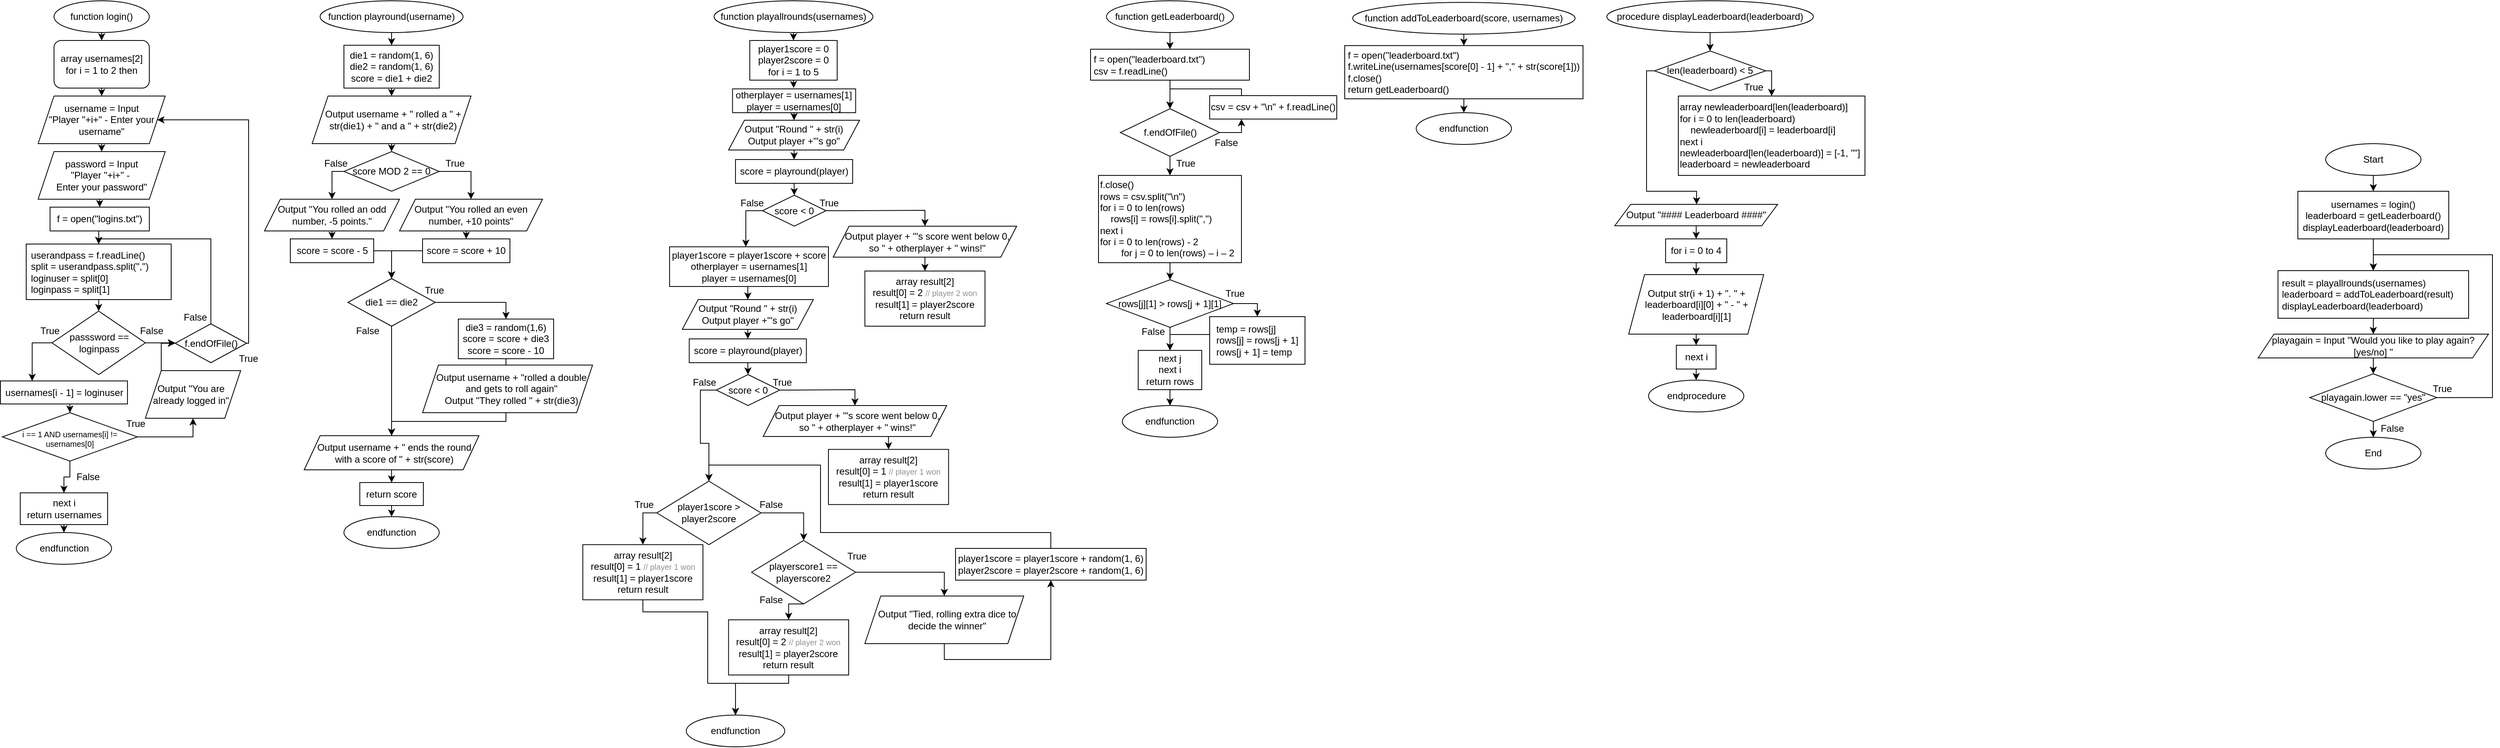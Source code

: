 <mxfile version="22.1.18" type="github">
  <diagram name="Page-1" id="g004UJIQQaxhIGtHMV1d">
    <mxGraphModel dx="472" dy="780" grid="1" gridSize="10" guides="1" tooltips="1" connect="1" arrows="1" fold="1" page="1" pageScale="1" pageWidth="3300" pageHeight="4681" background="none" math="0" shadow="0">
      <root>
        <mxCell id="0" />
        <mxCell id="1" parent="0" />
        <mxCell id="s0-FrGVsxFy7fqw6O0eB-6" style="edgeStyle=orthogonalEdgeStyle;rounded=0;orthogonalLoop=1;jettySize=auto;html=1;exitX=0.5;exitY=1;exitDx=0;exitDy=0;entryX=0.5;entryY=0;entryDx=0;entryDy=0;" parent="1" source="s0-FrGVsxFy7fqw6O0eB-1" target="s0-FrGVsxFy7fqw6O0eB-2" edge="1">
          <mxGeometry relative="1" as="geometry" />
        </mxCell>
        <mxCell id="s0-FrGVsxFy7fqw6O0eB-1" value="function login()" style="ellipse;whiteSpace=wrap;html=1;" parent="1" vertex="1">
          <mxGeometry x="75" y="10" width="120" height="40" as="geometry" />
        </mxCell>
        <mxCell id="s0-FrGVsxFy7fqw6O0eB-7" style="edgeStyle=orthogonalEdgeStyle;rounded=0;orthogonalLoop=1;jettySize=auto;html=1;exitX=0.5;exitY=1;exitDx=0;exitDy=0;entryX=0.5;entryY=0;entryDx=0;entryDy=0;" parent="1" source="s0-FrGVsxFy7fqw6O0eB-2" target="s0-FrGVsxFy7fqw6O0eB-3" edge="1">
          <mxGeometry relative="1" as="geometry" />
        </mxCell>
        <mxCell id="s0-FrGVsxFy7fqw6O0eB-2" value="array usernames[2]&lt;br&gt;for i = 1 to 2 then" style="rounded=1;whiteSpace=wrap;html=1;" parent="1" vertex="1">
          <mxGeometry x="75" y="60" width="120" height="60" as="geometry" />
        </mxCell>
        <mxCell id="s0-FrGVsxFy7fqw6O0eB-8" style="edgeStyle=orthogonalEdgeStyle;rounded=0;orthogonalLoop=1;jettySize=auto;html=1;exitX=0.5;exitY=1;exitDx=0;exitDy=0;entryX=0.5;entryY=0;entryDx=0;entryDy=0;" parent="1" source="s0-FrGVsxFy7fqw6O0eB-3" target="s0-FrGVsxFy7fqw6O0eB-4" edge="1">
          <mxGeometry relative="1" as="geometry" />
        </mxCell>
        <mxCell id="s0-FrGVsxFy7fqw6O0eB-3" value="username = Input&lt;br&gt;&quot;Player &quot;+i+&quot; - Enter your username&quot;" style="shape=parallelogram;perimeter=parallelogramPerimeter;whiteSpace=wrap;html=1;fixedSize=1;" parent="1" vertex="1">
          <mxGeometry x="55" y="130" width="160" height="60" as="geometry" />
        </mxCell>
        <mxCell id="s0-FrGVsxFy7fqw6O0eB-16" style="edgeStyle=orthogonalEdgeStyle;rounded=0;orthogonalLoop=1;jettySize=auto;html=1;exitX=0.5;exitY=1;exitDx=0;exitDy=0;entryX=0.5;entryY=0;entryDx=0;entryDy=0;" parent="1" source="s0-FrGVsxFy7fqw6O0eB-4" target="s0-FrGVsxFy7fqw6O0eB-10" edge="1">
          <mxGeometry relative="1" as="geometry" />
        </mxCell>
        <mxCell id="s0-FrGVsxFy7fqw6O0eB-4" value="password = Input&lt;br&gt;&quot;Player &quot;+i+&quot; -&amp;nbsp;&lt;br&gt;Enter your password&quot;" style="shape=parallelogram;perimeter=parallelogramPerimeter;whiteSpace=wrap;html=1;fixedSize=1;" parent="1" vertex="1">
          <mxGeometry x="55" y="200" width="160" height="60" as="geometry" />
        </mxCell>
        <mxCell id="78vkhbJ-sMVRB2ae3W5f-64" style="edgeStyle=orthogonalEdgeStyle;rounded=0;orthogonalLoop=1;jettySize=auto;html=1;exitX=0.5;exitY=1;exitDx=0;exitDy=0;entryX=0.5;entryY=0;entryDx=0;entryDy=0;" parent="1" source="s0-FrGVsxFy7fqw6O0eB-10" target="78vkhbJ-sMVRB2ae3W5f-61" edge="1">
          <mxGeometry relative="1" as="geometry" />
        </mxCell>
        <mxCell id="s0-FrGVsxFy7fqw6O0eB-10" value="&lt;div style=&quot;direction: ltr;&quot;&gt;&lt;span style=&quot;background-color: initial;&quot;&gt;f = open(&quot;logins.txt&quot;)&lt;/span&gt;&lt;/div&gt;" style="rounded=0;whiteSpace=wrap;html=1;align=center;" parent="1" vertex="1">
          <mxGeometry x="70" y="270" width="125" height="30" as="geometry" />
        </mxCell>
        <mxCell id="s0-FrGVsxFy7fqw6O0eB-19" style="edgeStyle=orthogonalEdgeStyle;rounded=0;orthogonalLoop=1;jettySize=auto;html=1;exitX=0.5;exitY=1;exitDx=0;exitDy=0;entryX=0.5;entryY=0;entryDx=0;entryDy=0;" parent="1" source="s0-FrGVsxFy7fqw6O0eB-13" target="s0-FrGVsxFy7fqw6O0eB-18" edge="1">
          <mxGeometry relative="1" as="geometry" />
        </mxCell>
        <mxCell id="s0-FrGVsxFy7fqw6O0eB-13" value="next i&lt;br&gt;return usernames" style="rounded=0;whiteSpace=wrap;html=1;" parent="1" vertex="1">
          <mxGeometry x="32.5" y="630" width="110" height="40" as="geometry" />
        </mxCell>
        <mxCell id="s0-FrGVsxFy7fqw6O0eB-18" value="endfunction" style="ellipse;whiteSpace=wrap;html=1;" parent="1" vertex="1">
          <mxGeometry x="27.5" y="680" width="120" height="40" as="geometry" />
        </mxCell>
        <mxCell id="s0-FrGVsxFy7fqw6O0eB-94" style="edgeStyle=orthogonalEdgeStyle;rounded=0;orthogonalLoop=1;jettySize=auto;html=1;exitX=0.5;exitY=1;exitDx=0;exitDy=0;entryX=0.5;entryY=0;entryDx=0;entryDy=0;" parent="1" source="s0-FrGVsxFy7fqw6O0eB-75" target="s0-FrGVsxFy7fqw6O0eB-93" edge="1">
          <mxGeometry relative="1" as="geometry" />
        </mxCell>
        <mxCell id="s0-FrGVsxFy7fqw6O0eB-75" value="function playround(username)" style="ellipse;whiteSpace=wrap;html=1;" parent="1" vertex="1">
          <mxGeometry x="410" y="10" width="180" height="40" as="geometry" />
        </mxCell>
        <mxCell id="s0-FrGVsxFy7fqw6O0eB-76" style="edgeStyle=orthogonalEdgeStyle;rounded=0;orthogonalLoop=1;jettySize=auto;html=1;exitX=0.5;exitY=1;exitDx=0;exitDy=0;entryX=0.5;entryY=0;entryDx=0;entryDy=0;" parent="1" edge="1">
          <mxGeometry relative="1" as="geometry">
            <mxPoint x="495" y="120" as="sourcePoint" />
          </mxGeometry>
        </mxCell>
        <mxCell id="s0-FrGVsxFy7fqw6O0eB-78" style="edgeStyle=orthogonalEdgeStyle;rounded=0;orthogonalLoop=1;jettySize=auto;html=1;exitX=0.5;exitY=1;exitDx=0;exitDy=0;entryX=0.5;entryY=0;entryDx=0;entryDy=0;" parent="1" edge="1">
          <mxGeometry relative="1" as="geometry">
            <mxPoint x="495" y="190" as="sourcePoint" />
          </mxGeometry>
        </mxCell>
        <mxCell id="s0-FrGVsxFy7fqw6O0eB-80" style="edgeStyle=orthogonalEdgeStyle;rounded=0;orthogonalLoop=1;jettySize=auto;html=1;exitX=0.5;exitY=1;exitDx=0;exitDy=0;entryX=0.5;entryY=0;entryDx=0;entryDy=0;" parent="1" edge="1">
          <mxGeometry relative="1" as="geometry">
            <mxPoint x="495" y="260.0" as="sourcePoint" />
          </mxGeometry>
        </mxCell>
        <mxCell id="s0-FrGVsxFy7fqw6O0eB-82" style="edgeStyle=orthogonalEdgeStyle;rounded=0;orthogonalLoop=1;jettySize=auto;html=1;exitX=0.5;exitY=1;exitDx=0;exitDy=0;entryX=0.5;entryY=0;entryDx=0;entryDy=0;" parent="1" edge="1">
          <mxGeometry relative="1" as="geometry">
            <mxPoint x="520" y="430" as="sourcePoint" />
          </mxGeometry>
        </mxCell>
        <mxCell id="s0-FrGVsxFy7fqw6O0eB-86" value="endfunction" style="ellipse;whiteSpace=wrap;html=1;" parent="1" vertex="1">
          <mxGeometry x="440" y="660" width="120" height="40" as="geometry" />
        </mxCell>
        <mxCell id="s0-FrGVsxFy7fqw6O0eB-87" style="edgeStyle=orthogonalEdgeStyle;rounded=0;orthogonalLoop=1;jettySize=auto;html=1;exitX=0.5;exitY=1;exitDx=0;exitDy=0;entryX=0.5;entryY=0;entryDx=0;entryDy=0;" parent="1" edge="1">
          <mxGeometry relative="1" as="geometry">
            <mxPoint x="500" y="521" as="sourcePoint" />
          </mxGeometry>
        </mxCell>
        <mxCell id="s0-FrGVsxFy7fqw6O0eB-100" style="edgeStyle=orthogonalEdgeStyle;rounded=0;orthogonalLoop=1;jettySize=auto;html=1;exitX=0.5;exitY=1;exitDx=0;exitDy=0;entryX=0.5;entryY=0;entryDx=0;entryDy=0;" parent="1" source="s0-FrGVsxFy7fqw6O0eB-93" target="s0-FrGVsxFy7fqw6O0eB-99" edge="1">
          <mxGeometry relative="1" as="geometry" />
        </mxCell>
        <mxCell id="s0-FrGVsxFy7fqw6O0eB-93" value="die1 = random(1, 6)&lt;br&gt;die2 = random(1, 6)&lt;br&gt;score = die1 + die2" style="rounded=0;whiteSpace=wrap;html=1;" parent="1" vertex="1">
          <mxGeometry x="440" y="66" width="120" height="54" as="geometry" />
        </mxCell>
        <mxCell id="r9h290XiwTlBdOwyKTtP-5" style="edgeStyle=orthogonalEdgeStyle;rounded=0;orthogonalLoop=1;jettySize=auto;html=1;exitX=0.5;exitY=1;exitDx=0;exitDy=0;entryX=0.5;entryY=0;entryDx=0;entryDy=0;" parent="1" source="s0-FrGVsxFy7fqw6O0eB-99" target="r9h290XiwTlBdOwyKTtP-4" edge="1">
          <mxGeometry relative="1" as="geometry" />
        </mxCell>
        <mxCell id="s0-FrGVsxFy7fqw6O0eB-99" value="Output username + &quot; rolled a &quot; + str(die1) + &quot; and a &quot; + str(die2)" style="shape=parallelogram;perimeter=parallelogramPerimeter;whiteSpace=wrap;html=1;fixedSize=1;spacingLeft=4;" parent="1" vertex="1">
          <mxGeometry x="400" y="130" width="200" height="60" as="geometry" />
        </mxCell>
        <mxCell id="UmY-T-YCu10hwhHj5TCJ-3" style="edgeStyle=orthogonalEdgeStyle;rounded=0;orthogonalLoop=1;jettySize=auto;html=1;exitX=1;exitY=0.5;exitDx=0;exitDy=0;entryX=0.5;entryY=0;entryDx=0;entryDy=0;" parent="1" source="s0-FrGVsxFy7fqw6O0eB-110" target="s0-FrGVsxFy7fqw6O0eB-112" edge="1">
          <mxGeometry relative="1" as="geometry" />
        </mxCell>
        <mxCell id="r9h290XiwTlBdOwyKTtP-34" style="edgeStyle=orthogonalEdgeStyle;rounded=0;orthogonalLoop=1;jettySize=auto;html=1;exitX=0.5;exitY=1;exitDx=0;exitDy=0;" parent="1" source="s0-FrGVsxFy7fqw6O0eB-110" target="r9h290XiwTlBdOwyKTtP-31" edge="1">
          <mxGeometry relative="1" as="geometry" />
        </mxCell>
        <mxCell id="s0-FrGVsxFy7fqw6O0eB-110" value="die1 == die2" style="rhombus;whiteSpace=wrap;html=1;" parent="1" vertex="1">
          <mxGeometry x="445" y="360" width="110" height="60" as="geometry" />
        </mxCell>
        <mxCell id="UmY-T-YCu10hwhHj5TCJ-2" style="edgeStyle=orthogonalEdgeStyle;rounded=0;orthogonalLoop=1;jettySize=auto;html=1;exitX=0.5;exitY=1;exitDx=0;exitDy=0;" parent="1" source="s0-FrGVsxFy7fqw6O0eB-112" target="UmY-T-YCu10hwhHj5TCJ-1" edge="1">
          <mxGeometry relative="1" as="geometry" />
        </mxCell>
        <mxCell id="s0-FrGVsxFy7fqw6O0eB-112" value="die3 = random(1,6)&lt;br&gt;score = score + die3&lt;br&gt;score = score - 10" style="rounded=0;whiteSpace=wrap;html=1;" parent="1" vertex="1">
          <mxGeometry x="584" y="411" width="120" height="50" as="geometry" />
        </mxCell>
        <mxCell id="r9h290XiwTlBdOwyKTtP-32" style="edgeStyle=orthogonalEdgeStyle;rounded=0;orthogonalLoop=1;jettySize=auto;html=1;exitX=0.5;exitY=1;exitDx=0;exitDy=0;entryX=0.5;entryY=0;entryDx=0;entryDy=0;" parent="1" source="UmY-T-YCu10hwhHj5TCJ-1" target="r9h290XiwTlBdOwyKTtP-31" edge="1">
          <mxGeometry relative="1" as="geometry">
            <Array as="points">
              <mxPoint x="644" y="540" />
              <mxPoint x="500" y="540" />
            </Array>
          </mxGeometry>
        </mxCell>
        <mxCell id="UmY-T-YCu10hwhHj5TCJ-1" value="Output username + &quot;rolled a double and gets to roll again&quot;&lt;br&gt;Output &quot;They rolled &quot; + str(die3)" style="shape=parallelogram;perimeter=parallelogramPerimeter;whiteSpace=wrap;html=1;fixedSize=1;size=20;spacingLeft=10;direction=east;" parent="1" vertex="1">
          <mxGeometry x="539" y="469" width="214" height="60" as="geometry" />
        </mxCell>
        <mxCell id="r9h290XiwTlBdOwyKTtP-1" value="True" style="text;html=1;strokeColor=none;fillColor=none;align=center;verticalAlign=middle;whiteSpace=wrap;rounded=0;" parent="1" vertex="1">
          <mxGeometry x="524" y="360" width="60" height="30" as="geometry" />
        </mxCell>
        <mxCell id="r9h290XiwTlBdOwyKTtP-8" style="edgeStyle=orthogonalEdgeStyle;rounded=0;orthogonalLoop=1;jettySize=auto;html=1;exitX=0;exitY=0.5;exitDx=0;exitDy=0;entryX=0.5;entryY=0;entryDx=0;entryDy=0;" parent="1" source="r9h290XiwTlBdOwyKTtP-4" target="r9h290XiwTlBdOwyKTtP-7" edge="1">
          <mxGeometry relative="1" as="geometry" />
        </mxCell>
        <mxCell id="r9h290XiwTlBdOwyKTtP-11" style="edgeStyle=orthogonalEdgeStyle;rounded=0;orthogonalLoop=1;jettySize=auto;html=1;exitX=1;exitY=0.5;exitDx=0;exitDy=0;" parent="1" source="r9h290XiwTlBdOwyKTtP-4" target="r9h290XiwTlBdOwyKTtP-10" edge="1">
          <mxGeometry relative="1" as="geometry" />
        </mxCell>
        <mxCell id="r9h290XiwTlBdOwyKTtP-4" value="score MOD 2 == 0" style="rhombus;whiteSpace=wrap;html=1;" parent="1" vertex="1">
          <mxGeometry x="440" y="200" width="120" height="50" as="geometry" />
        </mxCell>
        <mxCell id="r9h290XiwTlBdOwyKTtP-15" style="edgeStyle=orthogonalEdgeStyle;rounded=0;orthogonalLoop=1;jettySize=auto;html=1;exitX=0.5;exitY=1;exitDx=0;exitDy=0;entryX=0.5;entryY=0;entryDx=0;entryDy=0;" parent="1" source="r9h290XiwTlBdOwyKTtP-7" target="r9h290XiwTlBdOwyKTtP-14" edge="1">
          <mxGeometry relative="1" as="geometry" />
        </mxCell>
        <mxCell id="r9h290XiwTlBdOwyKTtP-7" value="Output &quot;You rolled an odd number, -5 points.&quot;" style="shape=parallelogram;perimeter=parallelogramPerimeter;whiteSpace=wrap;html=1;fixedSize=1;" parent="1" vertex="1">
          <mxGeometry x="340" y="260" width="170" height="40" as="geometry" />
        </mxCell>
        <mxCell id="r9h290XiwTlBdOwyKTtP-9" value="False" style="text;html=1;strokeColor=none;fillColor=none;align=center;verticalAlign=middle;whiteSpace=wrap;rounded=0;" parent="1" vertex="1">
          <mxGeometry x="400" y="200" width="60" height="30" as="geometry" />
        </mxCell>
        <mxCell id="r9h290XiwTlBdOwyKTtP-17" style="edgeStyle=orthogonalEdgeStyle;rounded=0;orthogonalLoop=1;jettySize=auto;html=1;exitX=0.5;exitY=1;exitDx=0;exitDy=0;entryX=0.5;entryY=0;entryDx=0;entryDy=0;" parent="1" source="r9h290XiwTlBdOwyKTtP-10" target="r9h290XiwTlBdOwyKTtP-16" edge="1">
          <mxGeometry relative="1" as="geometry" />
        </mxCell>
        <mxCell id="r9h290XiwTlBdOwyKTtP-10" value="Output &quot;You rolled an even number, +10 points&quot;" style="shape=parallelogram;perimeter=parallelogramPerimeter;whiteSpace=wrap;html=1;fixedSize=1;" parent="1" vertex="1">
          <mxGeometry x="510" y="260" width="180" height="40" as="geometry" />
        </mxCell>
        <mxCell id="r9h290XiwTlBdOwyKTtP-13" value="True" style="text;html=1;strokeColor=none;fillColor=none;align=center;verticalAlign=middle;whiteSpace=wrap;rounded=0;" parent="1" vertex="1">
          <mxGeometry x="550" y="200" width="60" height="30" as="geometry" />
        </mxCell>
        <mxCell id="r9h290XiwTlBdOwyKTtP-20" style="edgeStyle=orthogonalEdgeStyle;rounded=0;orthogonalLoop=1;jettySize=auto;html=1;exitX=1;exitY=0.5;exitDx=0;exitDy=0;entryX=0.5;entryY=0;entryDx=0;entryDy=0;" parent="1" source="r9h290XiwTlBdOwyKTtP-14" target="s0-FrGVsxFy7fqw6O0eB-110" edge="1">
          <mxGeometry relative="1" as="geometry" />
        </mxCell>
        <mxCell id="r9h290XiwTlBdOwyKTtP-14" value="score = score - 5" style="rounded=0;whiteSpace=wrap;html=1;" parent="1" vertex="1">
          <mxGeometry x="372.5" y="310" width="105" height="30" as="geometry" />
        </mxCell>
        <mxCell id="r9h290XiwTlBdOwyKTtP-21" style="edgeStyle=orthogonalEdgeStyle;rounded=0;orthogonalLoop=1;jettySize=auto;html=1;exitX=0;exitY=0.5;exitDx=0;exitDy=0;entryX=0.5;entryY=0;entryDx=0;entryDy=0;" parent="1" source="r9h290XiwTlBdOwyKTtP-16" target="s0-FrGVsxFy7fqw6O0eB-110" edge="1">
          <mxGeometry relative="1" as="geometry" />
        </mxCell>
        <mxCell id="r9h290XiwTlBdOwyKTtP-16" value="score = score + 10" style="rounded=0;whiteSpace=wrap;html=1;" parent="1" vertex="1">
          <mxGeometry x="539" y="310" width="110" height="30" as="geometry" />
        </mxCell>
        <mxCell id="r9h290XiwTlBdOwyKTtP-29" value="False" style="text;html=1;strokeColor=none;fillColor=none;align=center;verticalAlign=middle;whiteSpace=wrap;rounded=0;" parent="1" vertex="1">
          <mxGeometry x="440" y="411" width="60" height="30" as="geometry" />
        </mxCell>
        <mxCell id="r9h290XiwTlBdOwyKTtP-38" style="edgeStyle=orthogonalEdgeStyle;rounded=0;orthogonalLoop=1;jettySize=auto;html=1;exitX=0.5;exitY=1;exitDx=0;exitDy=0;entryX=0.5;entryY=0;entryDx=0;entryDy=0;" parent="1" source="r9h290XiwTlBdOwyKTtP-31" target="r9h290XiwTlBdOwyKTtP-37" edge="1">
          <mxGeometry relative="1" as="geometry" />
        </mxCell>
        <mxCell id="r9h290XiwTlBdOwyKTtP-31" value="Output username + &quot; ends the round with a score of &quot; + str(score)" style="shape=parallelogram;perimeter=parallelogramPerimeter;whiteSpace=wrap;html=1;fixedSize=1;spacingLeft=7;" parent="1" vertex="1">
          <mxGeometry x="390" y="558" width="220" height="43" as="geometry" />
        </mxCell>
        <mxCell id="r9h290XiwTlBdOwyKTtP-40" style="edgeStyle=orthogonalEdgeStyle;rounded=0;orthogonalLoop=1;jettySize=auto;html=1;exitX=0.5;exitY=1;exitDx=0;exitDy=0;entryX=0.5;entryY=0;entryDx=0;entryDy=0;" parent="1" source="r9h290XiwTlBdOwyKTtP-37" target="s0-FrGVsxFy7fqw6O0eB-86" edge="1">
          <mxGeometry relative="1" as="geometry" />
        </mxCell>
        <mxCell id="r9h290XiwTlBdOwyKTtP-37" value="return score" style="rounded=0;whiteSpace=wrap;html=1;" parent="1" vertex="1">
          <mxGeometry x="460" y="617" width="80" height="29" as="geometry" />
        </mxCell>
        <mxCell id="r9h290XiwTlBdOwyKTtP-74" style="edgeStyle=orthogonalEdgeStyle;rounded=0;orthogonalLoop=1;jettySize=auto;html=1;exitX=0.5;exitY=1;exitDx=0;exitDy=0;entryX=0.5;entryY=0;entryDx=0;entryDy=0;" parent="1" source="r9h290XiwTlBdOwyKTtP-75" target="r9h290XiwTlBdOwyKTtP-78" edge="1">
          <mxGeometry relative="1" as="geometry" />
        </mxCell>
        <mxCell id="r9h290XiwTlBdOwyKTtP-75" value="function playallrounds(usernames)" style="ellipse;whiteSpace=wrap;html=1;" parent="1" vertex="1">
          <mxGeometry x="906" y="10" width="200" height="40" as="geometry" />
        </mxCell>
        <mxCell id="r9h290XiwTlBdOwyKTtP-76" value="endfunction" style="ellipse;whiteSpace=wrap;html=1;" parent="1" vertex="1">
          <mxGeometry x="871" y="910" width="124" height="40" as="geometry" />
        </mxCell>
        <mxCell id="78vkhbJ-sMVRB2ae3W5f-19" style="edgeStyle=orthogonalEdgeStyle;rounded=0;orthogonalLoop=1;jettySize=auto;html=1;exitX=0.5;exitY=1;exitDx=0;exitDy=0;entryX=0.5;entryY=0;entryDx=0;entryDy=0;" parent="1" target="r9h290XiwTlBdOwyKTtP-107" edge="1">
          <mxGeometry relative="1" as="geometry">
            <mxPoint x="1007" y="121" as="sourcePoint" />
          </mxGeometry>
        </mxCell>
        <mxCell id="78vkhbJ-sMVRB2ae3W5f-24" style="edgeStyle=orthogonalEdgeStyle;rounded=0;orthogonalLoop=1;jettySize=auto;html=1;exitX=0.5;exitY=1;exitDx=0;exitDy=0;" parent="1" source="r9h290XiwTlBdOwyKTtP-78" edge="1">
          <mxGeometry relative="1" as="geometry">
            <mxPoint x="1006.286" y="120" as="targetPoint" />
          </mxGeometry>
        </mxCell>
        <mxCell id="r9h290XiwTlBdOwyKTtP-78" value="player1score = 0&lt;br&gt;player2score = 0&lt;br&gt;for i = 1 to 5" style="rounded=0;whiteSpace=wrap;html=1;" parent="1" vertex="1">
          <mxGeometry x="951" y="60" width="110" height="50" as="geometry" />
        </mxCell>
        <mxCell id="78vkhbJ-sMVRB2ae3W5f-21" style="edgeStyle=orthogonalEdgeStyle;rounded=0;orthogonalLoop=1;jettySize=auto;html=1;exitX=0.5;exitY=1;exitDx=0;exitDy=0;entryX=0.5;entryY=0;entryDx=0;entryDy=0;" parent="1" source="r9h290XiwTlBdOwyKTtP-107" target="1FAdmpcxAp6S6UBNTNhx-4" edge="1">
          <mxGeometry relative="1" as="geometry" />
        </mxCell>
        <mxCell id="r9h290XiwTlBdOwyKTtP-107" value="otherplayer = usernames[1]&lt;br&gt;player = usernames[0]" style="rounded=0;whiteSpace=wrap;html=1;align=center;" parent="1" vertex="1">
          <mxGeometry x="929.25" y="121" width="155" height="30" as="geometry" />
        </mxCell>
        <mxCell id="78vkhbJ-sMVRB2ae3W5f-22" style="edgeStyle=orthogonalEdgeStyle;rounded=0;orthogonalLoop=1;jettySize=auto;html=1;exitX=0.5;exitY=1;exitDx=0;exitDy=0;entryX=0.5;entryY=0;entryDx=0;entryDy=0;" parent="1" source="1FAdmpcxAp6S6UBNTNhx-4" target="1FAdmpcxAp6S6UBNTNhx-6" edge="1">
          <mxGeometry relative="1" as="geometry" />
        </mxCell>
        <mxCell id="1FAdmpcxAp6S6UBNTNhx-4" value="Output &quot;Round &quot; + str(i)&lt;br&gt;Output player +&quot;&#39;s go&quot;" style="shape=parallelogram;perimeter=parallelogramPerimeter;whiteSpace=wrap;html=1;fixedSize=1;rounded=0;" parent="1" vertex="1">
          <mxGeometry x="924.25" y="160.5" width="165" height="37.5" as="geometry" />
        </mxCell>
        <mxCell id="78vkhbJ-sMVRB2ae3W5f-13" style="edgeStyle=orthogonalEdgeStyle;rounded=0;orthogonalLoop=1;jettySize=auto;html=1;exitX=0.5;exitY=1;exitDx=0;exitDy=0;entryX=0.5;entryY=0;entryDx=0;entryDy=0;" parent="1" source="1FAdmpcxAp6S6UBNTNhx-6" target="78vkhbJ-sMVRB2ae3W5f-12" edge="1">
          <mxGeometry relative="1" as="geometry" />
        </mxCell>
        <mxCell id="1FAdmpcxAp6S6UBNTNhx-6" value="score = playround(player)" style="whiteSpace=wrap;html=1;rounded=0;" parent="1" vertex="1">
          <mxGeometry x="933" y="210" width="147.5" height="30" as="geometry" />
        </mxCell>
        <mxCell id="78vkhbJ-sMVRB2ae3W5f-15" style="edgeStyle=orthogonalEdgeStyle;rounded=0;orthogonalLoop=1;jettySize=auto;html=1;exitX=1;exitY=0.5;exitDx=0;exitDy=0;entryX=0.5;entryY=0;entryDx=0;entryDy=0;" parent="1" source="78vkhbJ-sMVRB2ae3W5f-12" target="78vkhbJ-sMVRB2ae3W5f-14" edge="1">
          <mxGeometry relative="1" as="geometry" />
        </mxCell>
        <mxCell id="78vkhbJ-sMVRB2ae3W5f-42" style="edgeStyle=orthogonalEdgeStyle;rounded=0;orthogonalLoop=1;jettySize=auto;html=1;exitX=0;exitY=0.5;exitDx=0;exitDy=0;" parent="1" source="78vkhbJ-sMVRB2ae3W5f-12" target="78vkhbJ-sMVRB2ae3W5f-30" edge="1">
          <mxGeometry relative="1" as="geometry">
            <Array as="points">
              <mxPoint x="946" y="275" />
            </Array>
          </mxGeometry>
        </mxCell>
        <mxCell id="78vkhbJ-sMVRB2ae3W5f-12" value="score &amp;lt; 0" style="rhombus;whiteSpace=wrap;html=1;" parent="1" vertex="1">
          <mxGeometry x="967" y="255" width="80" height="39" as="geometry" />
        </mxCell>
        <mxCell id="78vkhbJ-sMVRB2ae3W5f-25" style="edgeStyle=orthogonalEdgeStyle;rounded=0;orthogonalLoop=1;jettySize=auto;html=1;exitX=0.5;exitY=1;exitDx=0;exitDy=0;entryX=0.5;entryY=0;entryDx=0;entryDy=0;" parent="1" source="78vkhbJ-sMVRB2ae3W5f-14" target="78vkhbJ-sMVRB2ae3W5f-16" edge="1">
          <mxGeometry relative="1" as="geometry" />
        </mxCell>
        <mxCell id="78vkhbJ-sMVRB2ae3W5f-14" value="Output player + &quot;&#39;s score went below 0, so &quot; + otherplayer + &quot; wins!&quot;" style="shape=parallelogram;perimeter=parallelogramPerimeter;whiteSpace=wrap;html=1;fixedSize=1;spacingLeft=6;" parent="1" vertex="1">
          <mxGeometry x="1056" y="294" width="231" height="39" as="geometry" />
        </mxCell>
        <mxCell id="78vkhbJ-sMVRB2ae3W5f-16" value="array result[2]&lt;br&gt;result[0] = 2 &lt;font color=&quot;#919191&quot; style=&quot;font-size: 10px;&quot;&gt;// player 2 won&lt;/font&gt;&lt;br&gt;result[1] = player2score&lt;br&gt;return result" style="rounded=0;whiteSpace=wrap;html=1;" parent="1" vertex="1">
          <mxGeometry x="1095.87" y="350.5" width="151.25" height="69.5" as="geometry" />
        </mxCell>
        <mxCell id="78vkhbJ-sMVRB2ae3W5f-26" value="True" style="text;html=1;strokeColor=none;fillColor=none;align=center;verticalAlign=middle;whiteSpace=wrap;rounded=0;" parent="1" vertex="1">
          <mxGeometry x="1020.5" y="250" width="60" height="30" as="geometry" />
        </mxCell>
        <mxCell id="78vkhbJ-sMVRB2ae3W5f-27" value="False" style="text;html=1;strokeColor=none;fillColor=none;align=center;verticalAlign=middle;whiteSpace=wrap;rounded=0;" parent="1" vertex="1">
          <mxGeometry x="924.25" y="250" width="60" height="30" as="geometry" />
        </mxCell>
        <mxCell id="78vkhbJ-sMVRB2ae3W5f-28" style="edgeStyle=orthogonalEdgeStyle;rounded=0;orthogonalLoop=1;jettySize=auto;html=1;exitX=0.5;exitY=1;exitDx=0;exitDy=0;entryX=0.5;entryY=0;entryDx=0;entryDy=0;" parent="1" target="78vkhbJ-sMVRB2ae3W5f-30" edge="1">
          <mxGeometry relative="1" as="geometry">
            <mxPoint x="948.75" y="347" as="sourcePoint" />
          </mxGeometry>
        </mxCell>
        <mxCell id="78vkhbJ-sMVRB2ae3W5f-29" style="edgeStyle=orthogonalEdgeStyle;rounded=0;orthogonalLoop=1;jettySize=auto;html=1;exitX=0.5;exitY=1;exitDx=0;exitDy=0;entryX=0.5;entryY=0;entryDx=0;entryDy=0;" parent="1" source="78vkhbJ-sMVRB2ae3W5f-30" target="78vkhbJ-sMVRB2ae3W5f-32" edge="1">
          <mxGeometry relative="1" as="geometry" />
        </mxCell>
        <mxCell id="78vkhbJ-sMVRB2ae3W5f-30" value="player1score = player1score + score&lt;br&gt;otherplayer = usernames[1]&lt;br&gt;player = usernames[0]" style="rounded=0;whiteSpace=wrap;html=1;align=center;" parent="1" vertex="1">
          <mxGeometry x="850" y="320" width="200" height="50" as="geometry" />
        </mxCell>
        <mxCell id="78vkhbJ-sMVRB2ae3W5f-31" style="edgeStyle=orthogonalEdgeStyle;rounded=0;orthogonalLoop=1;jettySize=auto;html=1;exitX=0.5;exitY=1;exitDx=0;exitDy=0;entryX=0.5;entryY=0;entryDx=0;entryDy=0;" parent="1" source="78vkhbJ-sMVRB2ae3W5f-32" target="78vkhbJ-sMVRB2ae3W5f-34" edge="1">
          <mxGeometry relative="1" as="geometry" />
        </mxCell>
        <mxCell id="78vkhbJ-sMVRB2ae3W5f-32" value="Output &quot;Round &quot; + str(i)&lt;br&gt;Output player +&quot;&#39;s go&quot;" style="shape=parallelogram;perimeter=parallelogramPerimeter;whiteSpace=wrap;html=1;fixedSize=1;rounded=0;" parent="1" vertex="1">
          <mxGeometry x="866" y="386.5" width="165" height="37.5" as="geometry" />
        </mxCell>
        <mxCell id="78vkhbJ-sMVRB2ae3W5f-33" style="edgeStyle=orthogonalEdgeStyle;rounded=0;orthogonalLoop=1;jettySize=auto;html=1;exitX=0.5;exitY=1;exitDx=0;exitDy=0;entryX=0.5;entryY=0;entryDx=0;entryDy=0;" parent="1" source="78vkhbJ-sMVRB2ae3W5f-34" target="78vkhbJ-sMVRB2ae3W5f-36" edge="1">
          <mxGeometry relative="1" as="geometry" />
        </mxCell>
        <mxCell id="78vkhbJ-sMVRB2ae3W5f-34" value="score = playround(player)" style="whiteSpace=wrap;html=1;rounded=0;" parent="1" vertex="1">
          <mxGeometry x="874.75" y="436" width="147.5" height="30" as="geometry" />
        </mxCell>
        <mxCell id="78vkhbJ-sMVRB2ae3W5f-35" style="edgeStyle=orthogonalEdgeStyle;rounded=0;orthogonalLoop=1;jettySize=auto;html=1;exitX=1;exitY=0.5;exitDx=0;exitDy=0;entryX=0.5;entryY=0;entryDx=0;entryDy=0;" parent="1" source="78vkhbJ-sMVRB2ae3W5f-36" target="78vkhbJ-sMVRB2ae3W5f-38" edge="1">
          <mxGeometry relative="1" as="geometry" />
        </mxCell>
        <mxCell id="78vkhbJ-sMVRB2ae3W5f-44" style="edgeStyle=orthogonalEdgeStyle;rounded=0;orthogonalLoop=1;jettySize=auto;html=1;exitX=0;exitY=0.5;exitDx=0;exitDy=0;" parent="1" source="78vkhbJ-sMVRB2ae3W5f-36" target="78vkhbJ-sMVRB2ae3W5f-43" edge="1">
          <mxGeometry relative="1" as="geometry" />
        </mxCell>
        <mxCell id="78vkhbJ-sMVRB2ae3W5f-36" value="score&amp;nbsp;&amp;lt; 0" style="rhombus;whiteSpace=wrap;html=1;" parent="1" vertex="1">
          <mxGeometry x="908.75" y="481" width="80" height="39" as="geometry" />
        </mxCell>
        <mxCell id="O9P5ordozrzs0DllME1a-18" style="edgeStyle=orthogonalEdgeStyle;rounded=0;orthogonalLoop=1;jettySize=auto;html=1;exitX=0.75;exitY=1;exitDx=0;exitDy=0;entryX=0.5;entryY=0;entryDx=0;entryDy=0;" parent="1" source="78vkhbJ-sMVRB2ae3W5f-38" target="78vkhbJ-sMVRB2ae3W5f-39" edge="1">
          <mxGeometry relative="1" as="geometry" />
        </mxCell>
        <mxCell id="78vkhbJ-sMVRB2ae3W5f-38" value="Output player + &quot;&#39;s score went below 0, so &quot; + otherplayer + &quot; wins!&quot;" style="shape=parallelogram;perimeter=parallelogramPerimeter;whiteSpace=wrap;html=1;fixedSize=1;spacingLeft=6;" parent="1" vertex="1">
          <mxGeometry x="967.87" y="520" width="231" height="39" as="geometry" />
        </mxCell>
        <mxCell id="78vkhbJ-sMVRB2ae3W5f-39" value="array result[2]&lt;br&gt;result[0] = 1&amp;nbsp;&lt;font color=&quot;#919191&quot; style=&quot;font-size: 10px;&quot;&gt;// player 1 won&lt;/font&gt;&lt;br&gt;result[1] = player1score&lt;br&gt;return result" style="rounded=0;whiteSpace=wrap;html=1;" parent="1" vertex="1">
          <mxGeometry x="1050" y="575.25" width="151.25" height="69.5" as="geometry" />
        </mxCell>
        <mxCell id="78vkhbJ-sMVRB2ae3W5f-40" value="True" style="text;html=1;strokeColor=none;fillColor=none;align=center;verticalAlign=middle;whiteSpace=wrap;rounded=0;" parent="1" vertex="1">
          <mxGeometry x="962.25" y="476" width="60" height="30" as="geometry" />
        </mxCell>
        <mxCell id="78vkhbJ-sMVRB2ae3W5f-41" value="False" style="text;html=1;strokeColor=none;fillColor=none;align=center;verticalAlign=middle;whiteSpace=wrap;rounded=0;" parent="1" vertex="1">
          <mxGeometry x="864.25" y="476" width="60" height="30" as="geometry" />
        </mxCell>
        <mxCell id="78vkhbJ-sMVRB2ae3W5f-51" style="edgeStyle=orthogonalEdgeStyle;rounded=0;orthogonalLoop=1;jettySize=auto;html=1;exitX=0;exitY=0.5;exitDx=0;exitDy=0;entryX=0.5;entryY=0;entryDx=0;entryDy=0;" parent="1" source="78vkhbJ-sMVRB2ae3W5f-43" target="78vkhbJ-sMVRB2ae3W5f-46" edge="1">
          <mxGeometry relative="1" as="geometry">
            <Array as="points">
              <mxPoint x="816" y="655.25" />
            </Array>
          </mxGeometry>
        </mxCell>
        <mxCell id="O9P5ordozrzs0DllME1a-8" style="edgeStyle=orthogonalEdgeStyle;rounded=0;orthogonalLoop=1;jettySize=auto;html=1;exitX=1;exitY=0.5;exitDx=0;exitDy=0;" parent="1" source="78vkhbJ-sMVRB2ae3W5f-43" target="O9P5ordozrzs0DllME1a-7" edge="1">
          <mxGeometry relative="1" as="geometry" />
        </mxCell>
        <mxCell id="78vkhbJ-sMVRB2ae3W5f-43" value="player1score &amp;gt; player2score" style="rhombus;whiteSpace=wrap;html=1;" parent="1" vertex="1">
          <mxGeometry x="834" y="615.25" width="131" height="80" as="geometry" />
        </mxCell>
        <mxCell id="78vkhbJ-sMVRB2ae3W5f-55" style="edgeStyle=orthogonalEdgeStyle;rounded=0;orthogonalLoop=1;jettySize=auto;html=1;exitX=0.5;exitY=1;exitDx=0;exitDy=0;entryX=0.5;entryY=0;entryDx=0;entryDy=0;" parent="1" source="78vkhbJ-sMVRB2ae3W5f-46" target="r9h290XiwTlBdOwyKTtP-76" edge="1">
          <mxGeometry relative="1" as="geometry">
            <Array as="points">
              <mxPoint x="816" y="780" />
              <mxPoint x="898" y="780" />
              <mxPoint x="898" y="870" />
              <mxPoint x="933" y="870" />
            </Array>
          </mxGeometry>
        </mxCell>
        <mxCell id="78vkhbJ-sMVRB2ae3W5f-46" value="array result[2]&lt;br&gt;result[0] = 1&amp;nbsp;&lt;font color=&quot;#919191&quot; style=&quot;font-size: 10px;&quot;&gt;// player 1 won&lt;/font&gt;&lt;br&gt;result[1] = player1score&lt;br&gt;return result" style="rounded=0;whiteSpace=wrap;html=1;" parent="1" vertex="1">
          <mxGeometry x="740.75" y="695.25" width="151.25" height="69.5" as="geometry" />
        </mxCell>
        <mxCell id="O9P5ordozrzs0DllME1a-10" style="edgeStyle=orthogonalEdgeStyle;rounded=0;orthogonalLoop=1;jettySize=auto;html=1;exitX=0.5;exitY=1;exitDx=0;exitDy=0;entryX=0.5;entryY=0;entryDx=0;entryDy=0;" parent="1" source="78vkhbJ-sMVRB2ae3W5f-47" target="r9h290XiwTlBdOwyKTtP-76" edge="1">
          <mxGeometry relative="1" as="geometry">
            <Array as="points">
              <mxPoint x="1000" y="870" />
              <mxPoint x="933" y="870" />
            </Array>
          </mxGeometry>
        </mxCell>
        <mxCell id="78vkhbJ-sMVRB2ae3W5f-47" value="array result[2]&lt;br&gt;result[0] = 2 &lt;font color=&quot;#919191&quot; style=&quot;font-size: 10px;&quot;&gt;// player 2 won&lt;/font&gt;&lt;br&gt;result[1] = player2score&lt;br&gt;return result" style="rounded=0;whiteSpace=wrap;html=1;" parent="1" vertex="1">
          <mxGeometry x="924.25" y="790" width="151.25" height="69.5" as="geometry" />
        </mxCell>
        <mxCell id="78vkhbJ-sMVRB2ae3W5f-58" style="edgeStyle=orthogonalEdgeStyle;rounded=0;orthogonalLoop=1;jettySize=auto;html=1;exitX=0;exitY=0.5;exitDx=0;exitDy=0;entryX=0.25;entryY=0;entryDx=0;entryDy=0;" parent="1" source="78vkhbJ-sMVRB2ae3W5f-56" target="78vkhbJ-sMVRB2ae3W5f-57" edge="1">
          <mxGeometry relative="1" as="geometry">
            <Array as="points">
              <mxPoint x="47.5" y="441" />
            </Array>
          </mxGeometry>
        </mxCell>
        <mxCell id="78vkhbJ-sMVRB2ae3W5f-69" style="edgeStyle=orthogonalEdgeStyle;rounded=0;orthogonalLoop=1;jettySize=auto;html=1;exitX=1;exitY=0.5;exitDx=0;exitDy=0;entryX=0;entryY=0.5;entryDx=0;entryDy=0;" parent="1" source="78vkhbJ-sMVRB2ae3W5f-56" target="78vkhbJ-sMVRB2ae3W5f-68" edge="1">
          <mxGeometry relative="1" as="geometry" />
        </mxCell>
        <mxCell id="78vkhbJ-sMVRB2ae3W5f-56" value="passsword == loginpass" style="rhombus;whiteSpace=wrap;html=1;" parent="1" vertex="1">
          <mxGeometry x="72.5" y="401" width="117.5" height="80" as="geometry" />
        </mxCell>
        <mxCell id="O9P5ordozrzs0DllME1a-26" style="edgeStyle=orthogonalEdgeStyle;rounded=0;orthogonalLoop=1;jettySize=auto;html=1;exitX=0.5;exitY=1;exitDx=0;exitDy=0;entryX=0.5;entryY=0;entryDx=0;entryDy=0;" parent="1" source="78vkhbJ-sMVRB2ae3W5f-57" target="O9P5ordozrzs0DllME1a-25" edge="1">
          <mxGeometry relative="1" as="geometry" />
        </mxCell>
        <mxCell id="78vkhbJ-sMVRB2ae3W5f-57" value="usernames[i - 1] = loginuser" style="rounded=0;whiteSpace=wrap;html=1;" parent="1" vertex="1">
          <mxGeometry x="7.5" y="489" width="160" height="29" as="geometry" />
        </mxCell>
        <mxCell id="78vkhbJ-sMVRB2ae3W5f-63" style="edgeStyle=orthogonalEdgeStyle;rounded=0;orthogonalLoop=1;jettySize=auto;html=1;exitX=0.5;exitY=1;exitDx=0;exitDy=0;entryX=0.5;entryY=0;entryDx=0;entryDy=0;" parent="1" source="78vkhbJ-sMVRB2ae3W5f-61" target="78vkhbJ-sMVRB2ae3W5f-56" edge="1">
          <mxGeometry relative="1" as="geometry" />
        </mxCell>
        <mxCell id="78vkhbJ-sMVRB2ae3W5f-61" value="&lt;div style=&quot;border-color: var(--border-color); direction: ltr;&quot;&gt;&lt;/div&gt;&lt;span style=&quot;border-color: var(--border-color);&quot;&gt;&lt;/span&gt;&lt;span style=&quot;border-color: var(--border-color);&quot;&gt;&lt;div style=&quot;border-color: var(--border-color); direction: ltr;&quot;&gt;&lt;span style=&quot;border-color: var(--border-color); background-color: initial;&quot;&gt;userandpass = f.readLine()&lt;/span&gt;&lt;/div&gt;&lt;div style=&quot;border-color: var(--border-color); direction: ltr;&quot;&gt;&lt;span style=&quot;border-color: var(--border-color); background-color: initial;&quot;&gt;split = userandpass.split(&quot;,&quot;)&lt;/span&gt;&lt;/div&gt;&lt;div style=&quot;border-color: var(--border-color); direction: ltr;&quot;&gt;&lt;span style=&quot;border-color: var(--border-color); background-color: initial;&quot;&gt;loginuser = split[0]&lt;/span&gt;&lt;/div&gt;&lt;div style=&quot;border-color: var(--border-color); direction: ltr;&quot;&gt;&lt;span style=&quot;border-color: var(--border-color); background-color: initial;&quot;&gt;loginpass = split[1]&lt;/span&gt;&lt;/div&gt;&lt;/span&gt;" style="rounded=0;whiteSpace=wrap;html=1;align=left;spacingLeft=4;" parent="1" vertex="1">
          <mxGeometry x="40" y="316.5" width="182.5" height="70" as="geometry" />
        </mxCell>
        <mxCell id="78vkhbJ-sMVRB2ae3W5f-67" value="False" style="text;html=1;strokeColor=none;fillColor=none;align=center;verticalAlign=middle;whiteSpace=wrap;rounded=0;" parent="1" vertex="1">
          <mxGeometry x="167.5" y="411" width="60" height="30" as="geometry" />
        </mxCell>
        <mxCell id="78vkhbJ-sMVRB2ae3W5f-73" style="edgeStyle=orthogonalEdgeStyle;rounded=0;orthogonalLoop=1;jettySize=auto;html=1;exitX=0.5;exitY=0;exitDx=0;exitDy=0;entryX=0.5;entryY=0;entryDx=0;entryDy=0;" parent="1" source="78vkhbJ-sMVRB2ae3W5f-68" target="78vkhbJ-sMVRB2ae3W5f-61" edge="1">
          <mxGeometry relative="1" as="geometry">
            <Array as="points">
              <mxPoint x="273" y="310" />
              <mxPoint x="131" y="310" />
            </Array>
          </mxGeometry>
        </mxCell>
        <mxCell id="78vkhbJ-sMVRB2ae3W5f-75" style="edgeStyle=orthogonalEdgeStyle;rounded=0;orthogonalLoop=1;jettySize=auto;html=1;exitX=1;exitY=0.5;exitDx=0;exitDy=0;entryX=1;entryY=0.5;entryDx=0;entryDy=0;" parent="1" source="78vkhbJ-sMVRB2ae3W5f-68" target="s0-FrGVsxFy7fqw6O0eB-3" edge="1">
          <mxGeometry relative="1" as="geometry">
            <Array as="points">
              <mxPoint x="320" y="441" />
              <mxPoint x="320" y="160" />
            </Array>
          </mxGeometry>
        </mxCell>
        <mxCell id="78vkhbJ-sMVRB2ae3W5f-68" value="f.endOfFile()" style="rhombus;whiteSpace=wrap;html=1;" parent="1" vertex="1">
          <mxGeometry x="227.5" y="417" width="90" height="49" as="geometry" />
        </mxCell>
        <mxCell id="78vkhbJ-sMVRB2ae3W5f-74" value="False" style="text;html=1;strokeColor=none;fillColor=none;align=center;verticalAlign=middle;whiteSpace=wrap;rounded=0;" parent="1" vertex="1">
          <mxGeometry x="222.5" y="394.25" width="60" height="30" as="geometry" />
        </mxCell>
        <mxCell id="78vkhbJ-sMVRB2ae3W5f-76" value="True" style="text;html=1;strokeColor=none;fillColor=none;align=center;verticalAlign=middle;whiteSpace=wrap;rounded=0;" parent="1" vertex="1">
          <mxGeometry x="290" y="446" width="60" height="30" as="geometry" />
        </mxCell>
        <mxCell id="78vkhbJ-sMVRB2ae3W5f-77" value="True" style="text;html=1;strokeColor=none;fillColor=none;align=center;verticalAlign=middle;whiteSpace=wrap;rounded=0;" parent="1" vertex="1">
          <mxGeometry x="40" y="411" width="60" height="30" as="geometry" />
        </mxCell>
        <mxCell id="O9P5ordozrzs0DllME1a-9" style="edgeStyle=orthogonalEdgeStyle;rounded=0;orthogonalLoop=1;jettySize=auto;html=1;exitX=0.5;exitY=1;exitDx=0;exitDy=0;entryX=0.5;entryY=0;entryDx=0;entryDy=0;" parent="1" source="O9P5ordozrzs0DllME1a-7" target="78vkhbJ-sMVRB2ae3W5f-47" edge="1">
          <mxGeometry relative="1" as="geometry" />
        </mxCell>
        <mxCell id="O9P5ordozrzs0DllME1a-23" style="edgeStyle=orthogonalEdgeStyle;rounded=0;orthogonalLoop=1;jettySize=auto;html=1;exitX=1;exitY=0.5;exitDx=0;exitDy=0;entryX=0.5;entryY=0;entryDx=0;entryDy=0;" parent="1" source="O9P5ordozrzs0DllME1a-7" target="O9P5ordozrzs0DllME1a-22" edge="1">
          <mxGeometry relative="1" as="geometry" />
        </mxCell>
        <mxCell id="O9P5ordozrzs0DllME1a-7" value="playerscore1 == playerscore2" style="rhombus;whiteSpace=wrap;html=1;" parent="1" vertex="1">
          <mxGeometry x="953.25" y="690" width="131" height="80" as="geometry" />
        </mxCell>
        <mxCell id="O9P5ordozrzs0DllME1a-11" value="True" style="text;html=1;strokeColor=none;fillColor=none;align=center;verticalAlign=middle;whiteSpace=wrap;rounded=0;" parent="1" vertex="1">
          <mxGeometry x="788" y="630" width="60" height="30" as="geometry" />
        </mxCell>
        <mxCell id="O9P5ordozrzs0DllME1a-12" value="False" style="text;html=1;strokeColor=none;fillColor=none;align=center;verticalAlign=middle;whiteSpace=wrap;rounded=0;" parent="1" vertex="1">
          <mxGeometry x="947.75" y="630" width="60" height="30" as="geometry" />
        </mxCell>
        <mxCell id="O9P5ordozrzs0DllME1a-13" value="False" style="text;html=1;strokeColor=none;fillColor=none;align=center;verticalAlign=middle;whiteSpace=wrap;rounded=0;" parent="1" vertex="1">
          <mxGeometry x="947.75" y="750" width="60" height="30" as="geometry" />
        </mxCell>
        <mxCell id="O9P5ordozrzs0DllME1a-14" value="True" style="text;html=1;strokeColor=none;fillColor=none;align=center;verticalAlign=middle;whiteSpace=wrap;rounded=0;" parent="1" vertex="1">
          <mxGeometry x="1056" y="695.25" width="60" height="30" as="geometry" />
        </mxCell>
        <mxCell id="O9P5ordozrzs0DllME1a-20" style="edgeStyle=orthogonalEdgeStyle;rounded=0;orthogonalLoop=1;jettySize=auto;html=1;exitX=0.5;exitY=0;exitDx=0;exitDy=0;entryX=0.5;entryY=0;entryDx=0;entryDy=0;" parent="1" source="O9P5ordozrzs0DllME1a-15" target="78vkhbJ-sMVRB2ae3W5f-43" edge="1">
          <mxGeometry relative="1" as="geometry">
            <Array as="points">
              <mxPoint x="1330" y="680" />
              <mxPoint x="1040" y="680" />
              <mxPoint x="1040" y="595" />
              <mxPoint x="900" y="595" />
            </Array>
          </mxGeometry>
        </mxCell>
        <mxCell id="O9P5ordozrzs0DllME1a-15" value="player1score = player1score + random(1, 6)&lt;br&gt;player2score = player2score + random(1, 6)" style="rounded=0;whiteSpace=wrap;html=1;" parent="1" vertex="1">
          <mxGeometry x="1210" y="700" width="240" height="40" as="geometry" />
        </mxCell>
        <mxCell id="O9P5ordozrzs0DllME1a-24" style="edgeStyle=orthogonalEdgeStyle;rounded=0;orthogonalLoop=1;jettySize=auto;html=1;exitX=0.5;exitY=1;exitDx=0;exitDy=0;entryX=0.5;entryY=1;entryDx=0;entryDy=0;" parent="1" source="O9P5ordozrzs0DllME1a-22" target="O9P5ordozrzs0DllME1a-15" edge="1">
          <mxGeometry relative="1" as="geometry" />
        </mxCell>
        <mxCell id="O9P5ordozrzs0DllME1a-22" value="Output &quot;Tied, rolling extra dice to decide the winner&quot;" style="shape=parallelogram;perimeter=parallelogramPerimeter;whiteSpace=wrap;html=1;fixedSize=1;spacingLeft=7;" parent="1" vertex="1">
          <mxGeometry x="1095.87" y="760" width="200" height="60" as="geometry" />
        </mxCell>
        <mxCell id="O9P5ordozrzs0DllME1a-27" style="edgeStyle=orthogonalEdgeStyle;rounded=0;orthogonalLoop=1;jettySize=auto;html=1;exitX=0.5;exitY=1;exitDx=0;exitDy=0;" parent="1" source="O9P5ordozrzs0DllME1a-25" target="s0-FrGVsxFy7fqw6O0eB-13" edge="1">
          <mxGeometry relative="1" as="geometry" />
        </mxCell>
        <mxCell id="O9P5ordozrzs0DllME1a-32" style="edgeStyle=orthogonalEdgeStyle;rounded=0;orthogonalLoop=1;jettySize=auto;html=1;exitX=1;exitY=0.5;exitDx=0;exitDy=0;entryX=0.5;entryY=1;entryDx=0;entryDy=0;" parent="1" source="O9P5ordozrzs0DllME1a-25" target="O9P5ordozrzs0DllME1a-31" edge="1">
          <mxGeometry relative="1" as="geometry" />
        </mxCell>
        <mxCell id="O9P5ordozrzs0DllME1a-25" value="i == 1 AND usernames[i] != usernames[0]" style="rhombus;whiteSpace=wrap;html=1;fontSize=10;spacingTop=5;" parent="1" vertex="1">
          <mxGeometry x="10" y="529" width="170" height="61" as="geometry" />
        </mxCell>
        <mxCell id="O9P5ordozrzs0DllME1a-29" value="True" style="text;html=1;strokeColor=none;fillColor=none;align=center;verticalAlign=middle;whiteSpace=wrap;rounded=0;" parent="1" vertex="1">
          <mxGeometry x="147.5" y="528" width="60" height="30" as="geometry" />
        </mxCell>
        <mxCell id="O9P5ordozrzs0DllME1a-30" value="False" style="text;html=1;strokeColor=none;fillColor=none;align=center;verticalAlign=middle;whiteSpace=wrap;rounded=0;" parent="1" vertex="1">
          <mxGeometry x="87.5" y="595" width="60" height="30" as="geometry" />
        </mxCell>
        <mxCell id="O9P5ordozrzs0DllME1a-33" style="edgeStyle=orthogonalEdgeStyle;rounded=0;orthogonalLoop=1;jettySize=auto;html=1;exitX=0.5;exitY=0;exitDx=0;exitDy=0;entryX=0;entryY=0.5;entryDx=0;entryDy=0;" parent="1" source="O9P5ordozrzs0DllME1a-31" target="78vkhbJ-sMVRB2ae3W5f-68" edge="1">
          <mxGeometry relative="1" as="geometry">
            <Array as="points">
              <mxPoint x="210" y="476" />
              <mxPoint x="210" y="441" />
            </Array>
          </mxGeometry>
        </mxCell>
        <mxCell id="O9P5ordozrzs0DllME1a-31" value="Output &quot;You are already logged in&quot;" style="shape=parallelogram;perimeter=parallelogramPerimeter;whiteSpace=wrap;html=1;fixedSize=1;spacingRight=5;" parent="1" vertex="1">
          <mxGeometry x="190" y="476" width="120" height="60" as="geometry" />
        </mxCell>
        <mxCell id="BiDzEBxk0zbQJaUlLi0V-18" style="edgeStyle=orthogonalEdgeStyle;rounded=0;orthogonalLoop=1;jettySize=auto;html=1;exitX=0.5;exitY=1;exitDx=0;exitDy=0;entryX=0.5;entryY=0;entryDx=0;entryDy=0;" edge="1" parent="1" source="BiDzEBxk0zbQJaUlLi0V-19" target="BiDzEBxk0zbQJaUlLi0V-23">
          <mxGeometry relative="1" as="geometry" />
        </mxCell>
        <mxCell id="BiDzEBxk0zbQJaUlLi0V-19" value="Start" style="ellipse;whiteSpace=wrap;html=1;" vertex="1" parent="1">
          <mxGeometry x="2935" y="190" width="120" height="40" as="geometry" />
        </mxCell>
        <mxCell id="BiDzEBxk0zbQJaUlLi0V-20" style="edgeStyle=orthogonalEdgeStyle;rounded=0;orthogonalLoop=1;jettySize=auto;html=1;exitX=0.5;exitY=1;exitDx=0;exitDy=0;entryX=0.5;entryY=0;entryDx=0;entryDy=0;" edge="1" parent="1" source="BiDzEBxk0zbQJaUlLi0V-21" target="BiDzEBxk0zbQJaUlLi0V-25">
          <mxGeometry relative="1" as="geometry" />
        </mxCell>
        <mxCell id="BiDzEBxk0zbQJaUlLi0V-21" value="result = playallrounds(usernames)&lt;br&gt;leaderboard = addToLeaderboard(result)&lt;br&gt;displayLeaderboard(leaderboard)" style="rounded=0;whiteSpace=wrap;html=1;align=left;spacingLeft=3;" vertex="1" parent="1">
          <mxGeometry x="2875" y="350" width="240" height="60" as="geometry" />
        </mxCell>
        <mxCell id="BiDzEBxk0zbQJaUlLi0V-22" style="edgeStyle=orthogonalEdgeStyle;rounded=0;orthogonalLoop=1;jettySize=auto;html=1;exitX=0.5;exitY=1;exitDx=0;exitDy=0;entryX=0.5;entryY=0;entryDx=0;entryDy=0;" edge="1" parent="1" source="BiDzEBxk0zbQJaUlLi0V-23" target="BiDzEBxk0zbQJaUlLi0V-21">
          <mxGeometry relative="1" as="geometry" />
        </mxCell>
        <mxCell id="BiDzEBxk0zbQJaUlLi0V-23" value="usernames = login()&lt;br&gt;leaderboard = getLeaderboard()&lt;br&gt;displayLeaderboard(leaderboard)" style="whiteSpace=wrap;html=1;spacingTop=1;" vertex="1" parent="1">
          <mxGeometry x="2900" y="250" width="190" height="60" as="geometry" />
        </mxCell>
        <mxCell id="BiDzEBxk0zbQJaUlLi0V-24" style="edgeStyle=orthogonalEdgeStyle;rounded=0;orthogonalLoop=1;jettySize=auto;html=1;exitX=0.5;exitY=1;exitDx=0;exitDy=0;entryX=0.5;entryY=0;entryDx=0;entryDy=0;" edge="1" parent="1" source="BiDzEBxk0zbQJaUlLi0V-25" target="BiDzEBxk0zbQJaUlLi0V-28">
          <mxGeometry relative="1" as="geometry" />
        </mxCell>
        <mxCell id="BiDzEBxk0zbQJaUlLi0V-25" value="playagain = Input &quot;Would you like to play again? [yes/no] &quot;" style="shape=parallelogram;perimeter=parallelogramPerimeter;whiteSpace=wrap;html=1;fixedSize=1;" vertex="1" parent="1">
          <mxGeometry x="2850" y="430" width="290" height="30" as="geometry" />
        </mxCell>
        <mxCell id="BiDzEBxk0zbQJaUlLi0V-26" style="edgeStyle=orthogonalEdgeStyle;rounded=0;orthogonalLoop=1;jettySize=auto;html=1;exitX=1;exitY=0.5;exitDx=0;exitDy=0;entryX=0.5;entryY=0;entryDx=0;entryDy=0;" edge="1" parent="1" source="BiDzEBxk0zbQJaUlLi0V-28" target="BiDzEBxk0zbQJaUlLi0V-21">
          <mxGeometry relative="1" as="geometry">
            <Array as="points">
              <mxPoint x="3145" y="510" />
              <mxPoint x="3145" y="330" />
              <mxPoint x="2995" y="330" />
            </Array>
          </mxGeometry>
        </mxCell>
        <mxCell id="BiDzEBxk0zbQJaUlLi0V-27" style="edgeStyle=orthogonalEdgeStyle;rounded=0;orthogonalLoop=1;jettySize=auto;html=1;exitX=0.5;exitY=1;exitDx=0;exitDy=0;entryX=0.5;entryY=0;entryDx=0;entryDy=0;" edge="1" parent="1" source="BiDzEBxk0zbQJaUlLi0V-28" target="BiDzEBxk0zbQJaUlLi0V-30">
          <mxGeometry relative="1" as="geometry" />
        </mxCell>
        <mxCell id="BiDzEBxk0zbQJaUlLi0V-28" value="playagain.lower == &quot;yes&quot;" style="rhombus;whiteSpace=wrap;html=1;" vertex="1" parent="1">
          <mxGeometry x="2915" y="480" width="160" height="60" as="geometry" />
        </mxCell>
        <mxCell id="BiDzEBxk0zbQJaUlLi0V-29" value="True" style="text;html=1;strokeColor=none;fillColor=none;align=center;verticalAlign=middle;whiteSpace=wrap;rounded=0;" vertex="1" parent="1">
          <mxGeometry x="3052" y="484" width="60" height="30" as="geometry" />
        </mxCell>
        <mxCell id="BiDzEBxk0zbQJaUlLi0V-30" value="End" style="ellipse;whiteSpace=wrap;html=1;" vertex="1" parent="1">
          <mxGeometry x="2935" y="560" width="120" height="40" as="geometry" />
        </mxCell>
        <mxCell id="BiDzEBxk0zbQJaUlLi0V-31" value="False" style="text;html=1;strokeColor=none;fillColor=none;align=center;verticalAlign=middle;whiteSpace=wrap;rounded=0;" vertex="1" parent="1">
          <mxGeometry x="2989" y="533.5" width="60" height="30" as="geometry" />
        </mxCell>
        <mxCell id="BiDzEBxk0zbQJaUlLi0V-134" style="edgeStyle=orthogonalEdgeStyle;rounded=0;orthogonalLoop=1;jettySize=auto;html=1;exitX=0.5;exitY=1;exitDx=0;exitDy=0;entryX=0.5;entryY=0;entryDx=0;entryDy=0;" edge="1" parent="1" source="BiDzEBxk0zbQJaUlLi0V-99" target="BiDzEBxk0zbQJaUlLi0V-133">
          <mxGeometry relative="1" as="geometry" />
        </mxCell>
        <mxCell id="BiDzEBxk0zbQJaUlLi0V-99" value="function getLeaderboard()" style="ellipse;whiteSpace=wrap;html=1;" vertex="1" parent="1">
          <mxGeometry x="1400" y="10" width="160" height="40" as="geometry" />
        </mxCell>
        <mxCell id="BiDzEBxk0zbQJaUlLi0V-110" value="endfunction" style="ellipse;whiteSpace=wrap;html=1;" vertex="1" parent="1">
          <mxGeometry x="1420" y="520" width="120" height="40" as="geometry" />
        </mxCell>
        <mxCell id="BiDzEBxk0zbQJaUlLi0V-131" style="edgeStyle=orthogonalEdgeStyle;rounded=0;orthogonalLoop=1;jettySize=auto;html=1;exitX=0.5;exitY=1;exitDx=0;exitDy=0;" edge="1" parent="1" source="BiDzEBxk0zbQJaUlLi0V-110" target="BiDzEBxk0zbQJaUlLi0V-110">
          <mxGeometry relative="1" as="geometry" />
        </mxCell>
        <mxCell id="BiDzEBxk0zbQJaUlLi0V-140" style="edgeStyle=orthogonalEdgeStyle;rounded=0;orthogonalLoop=1;jettySize=auto;html=1;exitX=0.5;exitY=1;exitDx=0;exitDy=0;entryX=0.5;entryY=0;entryDx=0;entryDy=0;" edge="1" parent="1" source="BiDzEBxk0zbQJaUlLi0V-133" target="BiDzEBxk0zbQJaUlLi0V-135">
          <mxGeometry relative="1" as="geometry" />
        </mxCell>
        <mxCell id="BiDzEBxk0zbQJaUlLi0V-133" value="f = open(&quot;leaderboard.txt&quot;)&lt;br&gt;csv = f.readLine()" style="whiteSpace=wrap;html=1;align=left;spacingLeft=2;" vertex="1" parent="1">
          <mxGeometry x="1380" y="71" width="200" height="39" as="geometry" />
        </mxCell>
        <mxCell id="BiDzEBxk0zbQJaUlLi0V-141" style="edgeStyle=orthogonalEdgeStyle;rounded=0;orthogonalLoop=1;jettySize=auto;html=1;exitX=1;exitY=0.5;exitDx=0;exitDy=0;entryX=0.25;entryY=1;entryDx=0;entryDy=0;" edge="1" parent="1" source="BiDzEBxk0zbQJaUlLi0V-135" target="BiDzEBxk0zbQJaUlLi0V-136">
          <mxGeometry relative="1" as="geometry" />
        </mxCell>
        <mxCell id="BiDzEBxk0zbQJaUlLi0V-144" style="edgeStyle=orthogonalEdgeStyle;rounded=0;orthogonalLoop=1;jettySize=auto;html=1;exitX=0.5;exitY=1;exitDx=0;exitDy=0;entryX=0.5;entryY=0;entryDx=0;entryDy=0;" edge="1" parent="1" source="BiDzEBxk0zbQJaUlLi0V-135" target="BiDzEBxk0zbQJaUlLi0V-143">
          <mxGeometry relative="1" as="geometry" />
        </mxCell>
        <mxCell id="BiDzEBxk0zbQJaUlLi0V-135" value="f.endOfFile()" style="rhombus;whiteSpace=wrap;html=1;" vertex="1" parent="1">
          <mxGeometry x="1417.5" y="146" width="125" height="60" as="geometry" />
        </mxCell>
        <mxCell id="BiDzEBxk0zbQJaUlLi0V-138" style="edgeStyle=orthogonalEdgeStyle;rounded=0;orthogonalLoop=1;jettySize=auto;html=1;exitX=0.25;exitY=0;exitDx=0;exitDy=0;entryX=0.5;entryY=0;entryDx=0;entryDy=0;" edge="1" parent="1" source="BiDzEBxk0zbQJaUlLi0V-136" target="BiDzEBxk0zbQJaUlLi0V-135">
          <mxGeometry relative="1" as="geometry">
            <Array as="points">
              <mxPoint x="1570" y="121" />
              <mxPoint x="1480" y="121" />
            </Array>
          </mxGeometry>
        </mxCell>
        <mxCell id="BiDzEBxk0zbQJaUlLi0V-136" value="&lt;div style=&quot;border-color: var(--border-color); text-align: left;&quot;&gt;csv = csv + &quot;\n&quot; + f.readLine()&lt;/div&gt;" style="rounded=0;whiteSpace=wrap;html=1;" vertex="1" parent="1">
          <mxGeometry x="1530" y="129.5" width="160" height="29.5" as="geometry" />
        </mxCell>
        <mxCell id="BiDzEBxk0zbQJaUlLi0V-142" value="False" style="text;html=1;strokeColor=none;fillColor=none;align=center;verticalAlign=middle;whiteSpace=wrap;rounded=0;" vertex="1" parent="1">
          <mxGeometry x="1521" y="171" width="60" height="35" as="geometry" />
        </mxCell>
        <mxCell id="BiDzEBxk0zbQJaUlLi0V-148" style="edgeStyle=orthogonalEdgeStyle;rounded=0;orthogonalLoop=1;jettySize=auto;html=1;exitX=0.5;exitY=1;exitDx=0;exitDy=0;entryX=0.5;entryY=0;entryDx=0;entryDy=0;" edge="1" parent="1" source="BiDzEBxk0zbQJaUlLi0V-143" target="BiDzEBxk0zbQJaUlLi0V-147">
          <mxGeometry relative="1" as="geometry" />
        </mxCell>
        <mxCell id="BiDzEBxk0zbQJaUlLi0V-143" value="f.close()&lt;br&gt;rows = csv.split(&quot;\n&quot;)&lt;br&gt;for i = 0 to len(rows)&lt;br&gt;&lt;span style=&quot;&quot;&gt;&lt;span style=&quot;white-space: pre;&quot;&gt;&amp;nbsp;&amp;nbsp;&amp;nbsp;&amp;nbsp;&lt;/span&gt;&lt;/span&gt;rows[i]&amp;nbsp;= rows[i].split(&quot;,&quot;)&lt;br&gt;next i&lt;br&gt;&lt;div&gt;for i = 0 to len(rows) - 2&lt;/div&gt;&lt;div&gt;&lt;span style=&quot;white-space: pre;&quot;&gt;&#x9;&lt;/span&gt;for j = 0 to len(rows) – i – 2&lt;/div&gt;" style="whiteSpace=wrap;html=1;align=left;" vertex="1" parent="1">
          <mxGeometry x="1390" y="230" width="180" height="110" as="geometry" />
        </mxCell>
        <mxCell id="BiDzEBxk0zbQJaUlLi0V-145" value="True" style="text;html=1;strokeColor=none;fillColor=none;align=center;verticalAlign=middle;whiteSpace=wrap;rounded=0;" vertex="1" parent="1">
          <mxGeometry x="1470" y="197" width="60" height="35" as="geometry" />
        </mxCell>
        <mxCell id="BiDzEBxk0zbQJaUlLi0V-153" style="edgeStyle=orthogonalEdgeStyle;rounded=0;orthogonalLoop=1;jettySize=auto;html=1;exitX=0.5;exitY=1;exitDx=0;exitDy=0;entryX=0.5;entryY=0;entryDx=0;entryDy=0;" edge="1" parent="1" source="BiDzEBxk0zbQJaUlLi0V-147" target="BiDzEBxk0zbQJaUlLi0V-152">
          <mxGeometry relative="1" as="geometry" />
        </mxCell>
        <mxCell id="BiDzEBxk0zbQJaUlLi0V-156" style="edgeStyle=orthogonalEdgeStyle;rounded=0;orthogonalLoop=1;jettySize=auto;html=1;exitX=1;exitY=0.5;exitDx=0;exitDy=0;entryX=0.5;entryY=0;entryDx=0;entryDy=0;" edge="1" parent="1" source="BiDzEBxk0zbQJaUlLi0V-147" target="BiDzEBxk0zbQJaUlLi0V-149">
          <mxGeometry relative="1" as="geometry" />
        </mxCell>
        <mxCell id="BiDzEBxk0zbQJaUlLi0V-147" value="rows[j][1] &amp;gt; rows[j + 1][1]" style="rhombus;whiteSpace=wrap;html=1;" vertex="1" parent="1">
          <mxGeometry x="1400" y="361.5" width="160" height="60" as="geometry" />
        </mxCell>
        <mxCell id="BiDzEBxk0zbQJaUlLi0V-157" style="edgeStyle=orthogonalEdgeStyle;rounded=0;orthogonalLoop=1;jettySize=auto;html=1;exitX=0;exitY=0.5;exitDx=0;exitDy=0;entryX=0.5;entryY=0;entryDx=0;entryDy=0;" edge="1" parent="1" source="BiDzEBxk0zbQJaUlLi0V-149" target="BiDzEBxk0zbQJaUlLi0V-152">
          <mxGeometry relative="1" as="geometry">
            <Array as="points">
              <mxPoint x="1530" y="430.5" />
              <mxPoint x="1480" y="430.5" />
            </Array>
          </mxGeometry>
        </mxCell>
        <mxCell id="BiDzEBxk0zbQJaUlLi0V-149" value="&lt;div style=&quot;border-color: var(--border-color); text-align: left;&quot;&gt;temp = rows[j]&lt;/div&gt;&lt;div style=&quot;border-color: var(--border-color); text-align: left;&quot;&gt;rows[j] = rows[j + 1]&lt;/div&gt;&lt;div style=&quot;border-color: var(--border-color); text-align: left;&quot;&gt;rows[j + 1] = temp&lt;/div&gt;" style="whiteSpace=wrap;html=1;" vertex="1" parent="1">
          <mxGeometry x="1530" y="408" width="120" height="60" as="geometry" />
        </mxCell>
        <mxCell id="BiDzEBxk0zbQJaUlLi0V-151" value="True" style="text;html=1;strokeColor=none;fillColor=none;align=center;verticalAlign=middle;whiteSpace=wrap;rounded=0;" vertex="1" parent="1">
          <mxGeometry x="1532" y="361.5" width="60" height="35" as="geometry" />
        </mxCell>
        <mxCell id="BiDzEBxk0zbQJaUlLi0V-163" style="edgeStyle=orthogonalEdgeStyle;rounded=0;orthogonalLoop=1;jettySize=auto;html=1;exitX=0.5;exitY=1;exitDx=0;exitDy=0;entryX=0.5;entryY=0;entryDx=0;entryDy=0;" edge="1" parent="1" source="BiDzEBxk0zbQJaUlLi0V-152" target="BiDzEBxk0zbQJaUlLi0V-110">
          <mxGeometry relative="1" as="geometry" />
        </mxCell>
        <mxCell id="BiDzEBxk0zbQJaUlLi0V-152" value="next j&lt;br&gt;next i&lt;br&gt;return rows" style="whiteSpace=wrap;html=1;" vertex="1" parent="1">
          <mxGeometry x="1440" y="450.5" width="80" height="49.5" as="geometry" />
        </mxCell>
        <mxCell id="BiDzEBxk0zbQJaUlLi0V-158" value="False" style="text;html=1;strokeColor=none;fillColor=none;align=center;verticalAlign=middle;whiteSpace=wrap;rounded=0;" vertex="1" parent="1">
          <mxGeometry x="1429" y="409" width="60" height="35" as="geometry" />
        </mxCell>
        <mxCell id="BiDzEBxk0zbQJaUlLi0V-164" style="edgeStyle=orthogonalEdgeStyle;rounded=0;orthogonalLoop=1;jettySize=auto;html=1;exitX=0.5;exitY=1;exitDx=0;exitDy=0;entryX=0.5;entryY=0;entryDx=0;entryDy=0;" edge="1" parent="1" source="BiDzEBxk0zbQJaUlLi0V-165" target="BiDzEBxk0zbQJaUlLi0V-169">
          <mxGeometry relative="1" as="geometry" />
        </mxCell>
        <mxCell id="BiDzEBxk0zbQJaUlLi0V-165" value="function addToLeaderboard(score, usernames)" style="ellipse;whiteSpace=wrap;html=1;" vertex="1" parent="1">
          <mxGeometry x="1710" y="11.96" width="280" height="40" as="geometry" />
        </mxCell>
        <mxCell id="BiDzEBxk0zbQJaUlLi0V-166" value="endfunction" style="ellipse;whiteSpace=wrap;html=1;" vertex="1" parent="1">
          <mxGeometry x="1790" y="151.0" width="120" height="40" as="geometry" />
        </mxCell>
        <mxCell id="BiDzEBxk0zbQJaUlLi0V-167" style="edgeStyle=orthogonalEdgeStyle;rounded=0;orthogonalLoop=1;jettySize=auto;html=1;exitX=0.5;exitY=1;exitDx=0;exitDy=0;" edge="1" parent="1" source="BiDzEBxk0zbQJaUlLi0V-166" target="BiDzEBxk0zbQJaUlLi0V-166">
          <mxGeometry relative="1" as="geometry" />
        </mxCell>
        <mxCell id="BiDzEBxk0zbQJaUlLi0V-188" style="edgeStyle=orthogonalEdgeStyle;rounded=0;orthogonalLoop=1;jettySize=auto;html=1;exitX=0.5;exitY=1;exitDx=0;exitDy=0;entryX=0.5;entryY=0;entryDx=0;entryDy=0;" edge="1" parent="1" source="BiDzEBxk0zbQJaUlLi0V-169" target="BiDzEBxk0zbQJaUlLi0V-166">
          <mxGeometry relative="1" as="geometry" />
        </mxCell>
        <mxCell id="BiDzEBxk0zbQJaUlLi0V-169" value="f = open(&quot;leaderboard.txt&quot;)&lt;br&gt;f.writeLine(usernames[score[0] - 1] + &quot;,&quot; + str(score[1]))&lt;br&gt;f.close()&lt;br&gt;return getLeaderboard()" style="whiteSpace=wrap;html=1;align=left;spacingLeft=2;" vertex="1" parent="1">
          <mxGeometry x="1700" y="66.46" width="300" height="67.04" as="geometry" />
        </mxCell>
        <mxCell id="BiDzEBxk0zbQJaUlLi0V-200" style="edgeStyle=orthogonalEdgeStyle;rounded=0;orthogonalLoop=1;jettySize=auto;html=1;exitX=0.5;exitY=1;exitDx=0;exitDy=0;entryX=0.5;entryY=0;entryDx=0;entryDy=0;" edge="1" parent="1" source="BiDzEBxk0zbQJaUlLi0V-190" target="BiDzEBxk0zbQJaUlLi0V-195">
          <mxGeometry relative="1" as="geometry" />
        </mxCell>
        <mxCell id="BiDzEBxk0zbQJaUlLi0V-190" value="procedure displayLeaderboard(leaderboard)" style="ellipse;whiteSpace=wrap;html=1;" vertex="1" parent="1">
          <mxGeometry x="2030" y="10" width="260" height="40" as="geometry" />
        </mxCell>
        <mxCell id="BiDzEBxk0zbQJaUlLi0V-191" value="endprocedure" style="ellipse;whiteSpace=wrap;html=1;" vertex="1" parent="1">
          <mxGeometry x="2082.5" y="488.0" width="120" height="40" as="geometry" />
        </mxCell>
        <mxCell id="BiDzEBxk0zbQJaUlLi0V-192" style="edgeStyle=orthogonalEdgeStyle;rounded=0;orthogonalLoop=1;jettySize=auto;html=1;exitX=0.5;exitY=1;exitDx=0;exitDy=0;" edge="1" parent="1">
          <mxGeometry relative="1" as="geometry">
            <mxPoint x="2190" y="70.98" as="sourcePoint" />
            <mxPoint x="2190" y="70.98" as="targetPoint" />
          </mxGeometry>
        </mxCell>
        <mxCell id="BiDzEBxk0zbQJaUlLi0V-203" style="edgeStyle=orthogonalEdgeStyle;rounded=0;orthogonalLoop=1;jettySize=auto;html=1;exitX=0;exitY=0.5;exitDx=0;exitDy=0;entryX=0.5;entryY=0;entryDx=0;entryDy=0;" edge="1" parent="1" source="BiDzEBxk0zbQJaUlLi0V-195" target="BiDzEBxk0zbQJaUlLi0V-201">
          <mxGeometry relative="1" as="geometry">
            <Array as="points">
              <mxPoint x="2080" y="98" />
              <mxPoint x="2080" y="250" />
              <mxPoint x="2143" y="250" />
              <mxPoint x="2143" y="267" />
            </Array>
          </mxGeometry>
        </mxCell>
        <mxCell id="BiDzEBxk0zbQJaUlLi0V-209" style="edgeStyle=orthogonalEdgeStyle;rounded=0;orthogonalLoop=1;jettySize=auto;html=1;exitX=1;exitY=0.5;exitDx=0;exitDy=0;entryX=0.5;entryY=0;entryDx=0;entryDy=0;" edge="1" parent="1" source="BiDzEBxk0zbQJaUlLi0V-195" target="BiDzEBxk0zbQJaUlLi0V-196">
          <mxGeometry relative="1" as="geometry" />
        </mxCell>
        <mxCell id="BiDzEBxk0zbQJaUlLi0V-195" value="len(leaderboard) &amp;lt; 5" style="rhombus;whiteSpace=wrap;html=1;" vertex="1" parent="1">
          <mxGeometry x="2090" y="73.23" width="140" height="50" as="geometry" />
        </mxCell>
        <mxCell id="BiDzEBxk0zbQJaUlLi0V-196" value="&#x9;&lt;span style=&quot;&quot;&gt;array newleaderboard[len(leaderboard)]&lt;/span&gt;&lt;br style=&quot;border-color: var(--border-color);&quot;&gt;&lt;span style=&quot;&quot;&gt;for i = 0 to len(leaderboard)&lt;/span&gt;&lt;br style=&quot;border-color: var(--border-color);&quot;&gt;&lt;span style=&quot;border-color: var(--border-color);&quot;&gt;&lt;span style=&quot;white-space: pre;&quot;&gt;&amp;nbsp;&amp;nbsp;&amp;nbsp;&amp;nbsp;&lt;/span&gt;&lt;/span&gt;&lt;span style=&quot;&quot;&gt;newleaderboard[i] = leaderboard[i]&lt;/span&gt;&lt;br style=&quot;border-color: var(--border-color);&quot;&gt;&lt;span style=&quot;&quot;&gt;next i&lt;/span&gt;&lt;br style=&quot;border-color: var(--border-color);&quot;&gt;&lt;span style=&quot;&quot;&gt;newleaderboard[len(leaderboard)] = [-1, &quot;&quot;]&lt;/span&gt;&lt;br style=&quot;border-color: var(--border-color);&quot;&gt;&lt;span style=&quot;&quot;&gt;leaderboard = newleaderboard&lt;/span&gt;" style="whiteSpace=wrap;html=1;align=left;" vertex="1" parent="1">
          <mxGeometry x="2120" y="130" width="235" height="100" as="geometry" />
        </mxCell>
        <mxCell id="BiDzEBxk0zbQJaUlLi0V-198" value="True" style="text;html=1;strokeColor=none;fillColor=none;align=center;verticalAlign=middle;whiteSpace=wrap;rounded=0;" vertex="1" parent="1">
          <mxGeometry x="2185" y="103.5" width="60" height="30" as="geometry" />
        </mxCell>
        <mxCell id="BiDzEBxk0zbQJaUlLi0V-211" style="edgeStyle=orthogonalEdgeStyle;rounded=0;orthogonalLoop=1;jettySize=auto;html=1;exitX=0.5;exitY=1;exitDx=0;exitDy=0;entryX=0.5;entryY=0;entryDx=0;entryDy=0;" edge="1" parent="1" source="BiDzEBxk0zbQJaUlLi0V-201" target="BiDzEBxk0zbQJaUlLi0V-210">
          <mxGeometry relative="1" as="geometry" />
        </mxCell>
        <mxCell id="BiDzEBxk0zbQJaUlLi0V-201" value="Output &quot;#### Leaderboard ####&quot;" style="shape=parallelogram;perimeter=parallelogramPerimeter;whiteSpace=wrap;html=1;fixedSize=1;" vertex="1" parent="1">
          <mxGeometry x="2040" y="266.5" width="205" height="27" as="geometry" />
        </mxCell>
        <mxCell id="BiDzEBxk0zbQJaUlLi0V-213" style="edgeStyle=orthogonalEdgeStyle;rounded=0;orthogonalLoop=1;jettySize=auto;html=1;exitX=0.5;exitY=1;exitDx=0;exitDy=0;entryX=0.5;entryY=0;entryDx=0;entryDy=0;" edge="1" parent="1" source="BiDzEBxk0zbQJaUlLi0V-210" target="BiDzEBxk0zbQJaUlLi0V-212">
          <mxGeometry relative="1" as="geometry" />
        </mxCell>
        <mxCell id="BiDzEBxk0zbQJaUlLi0V-210" value="for i = 0 to 4" style="rounded=0;whiteSpace=wrap;html=1;" vertex="1" parent="1">
          <mxGeometry x="2104" y="310" width="77" height="30" as="geometry" />
        </mxCell>
        <mxCell id="BiDzEBxk0zbQJaUlLi0V-215" style="edgeStyle=orthogonalEdgeStyle;rounded=0;orthogonalLoop=1;jettySize=auto;html=1;exitX=0.5;exitY=1;exitDx=0;exitDy=0;entryX=0.5;entryY=0;entryDx=0;entryDy=0;" edge="1" parent="1" source="BiDzEBxk0zbQJaUlLi0V-212" target="BiDzEBxk0zbQJaUlLi0V-214">
          <mxGeometry relative="1" as="geometry" />
        </mxCell>
        <mxCell id="BiDzEBxk0zbQJaUlLi0V-212" value="Output str(i + 1) + &quot;. &quot; + leaderboard[i][0] + &quot; - &quot; + leaderboard[i][1]" style="shape=parallelogram;perimeter=parallelogramPerimeter;whiteSpace=wrap;html=1;fixedSize=1;" vertex="1" parent="1">
          <mxGeometry x="2057.5" y="355" width="170" height="75" as="geometry" />
        </mxCell>
        <mxCell id="BiDzEBxk0zbQJaUlLi0V-216" style="edgeStyle=orthogonalEdgeStyle;rounded=0;orthogonalLoop=1;jettySize=auto;html=1;exitX=0.5;exitY=1;exitDx=0;exitDy=0;entryX=0.5;entryY=0;entryDx=0;entryDy=0;" edge="1" parent="1" source="BiDzEBxk0zbQJaUlLi0V-214" target="BiDzEBxk0zbQJaUlLi0V-191">
          <mxGeometry relative="1" as="geometry" />
        </mxCell>
        <mxCell id="BiDzEBxk0zbQJaUlLi0V-214" value="next i" style="whiteSpace=wrap;html=1;" vertex="1" parent="1">
          <mxGeometry x="2117.5" y="444" width="50" height="30" as="geometry" />
        </mxCell>
      </root>
    </mxGraphModel>
  </diagram>
</mxfile>
